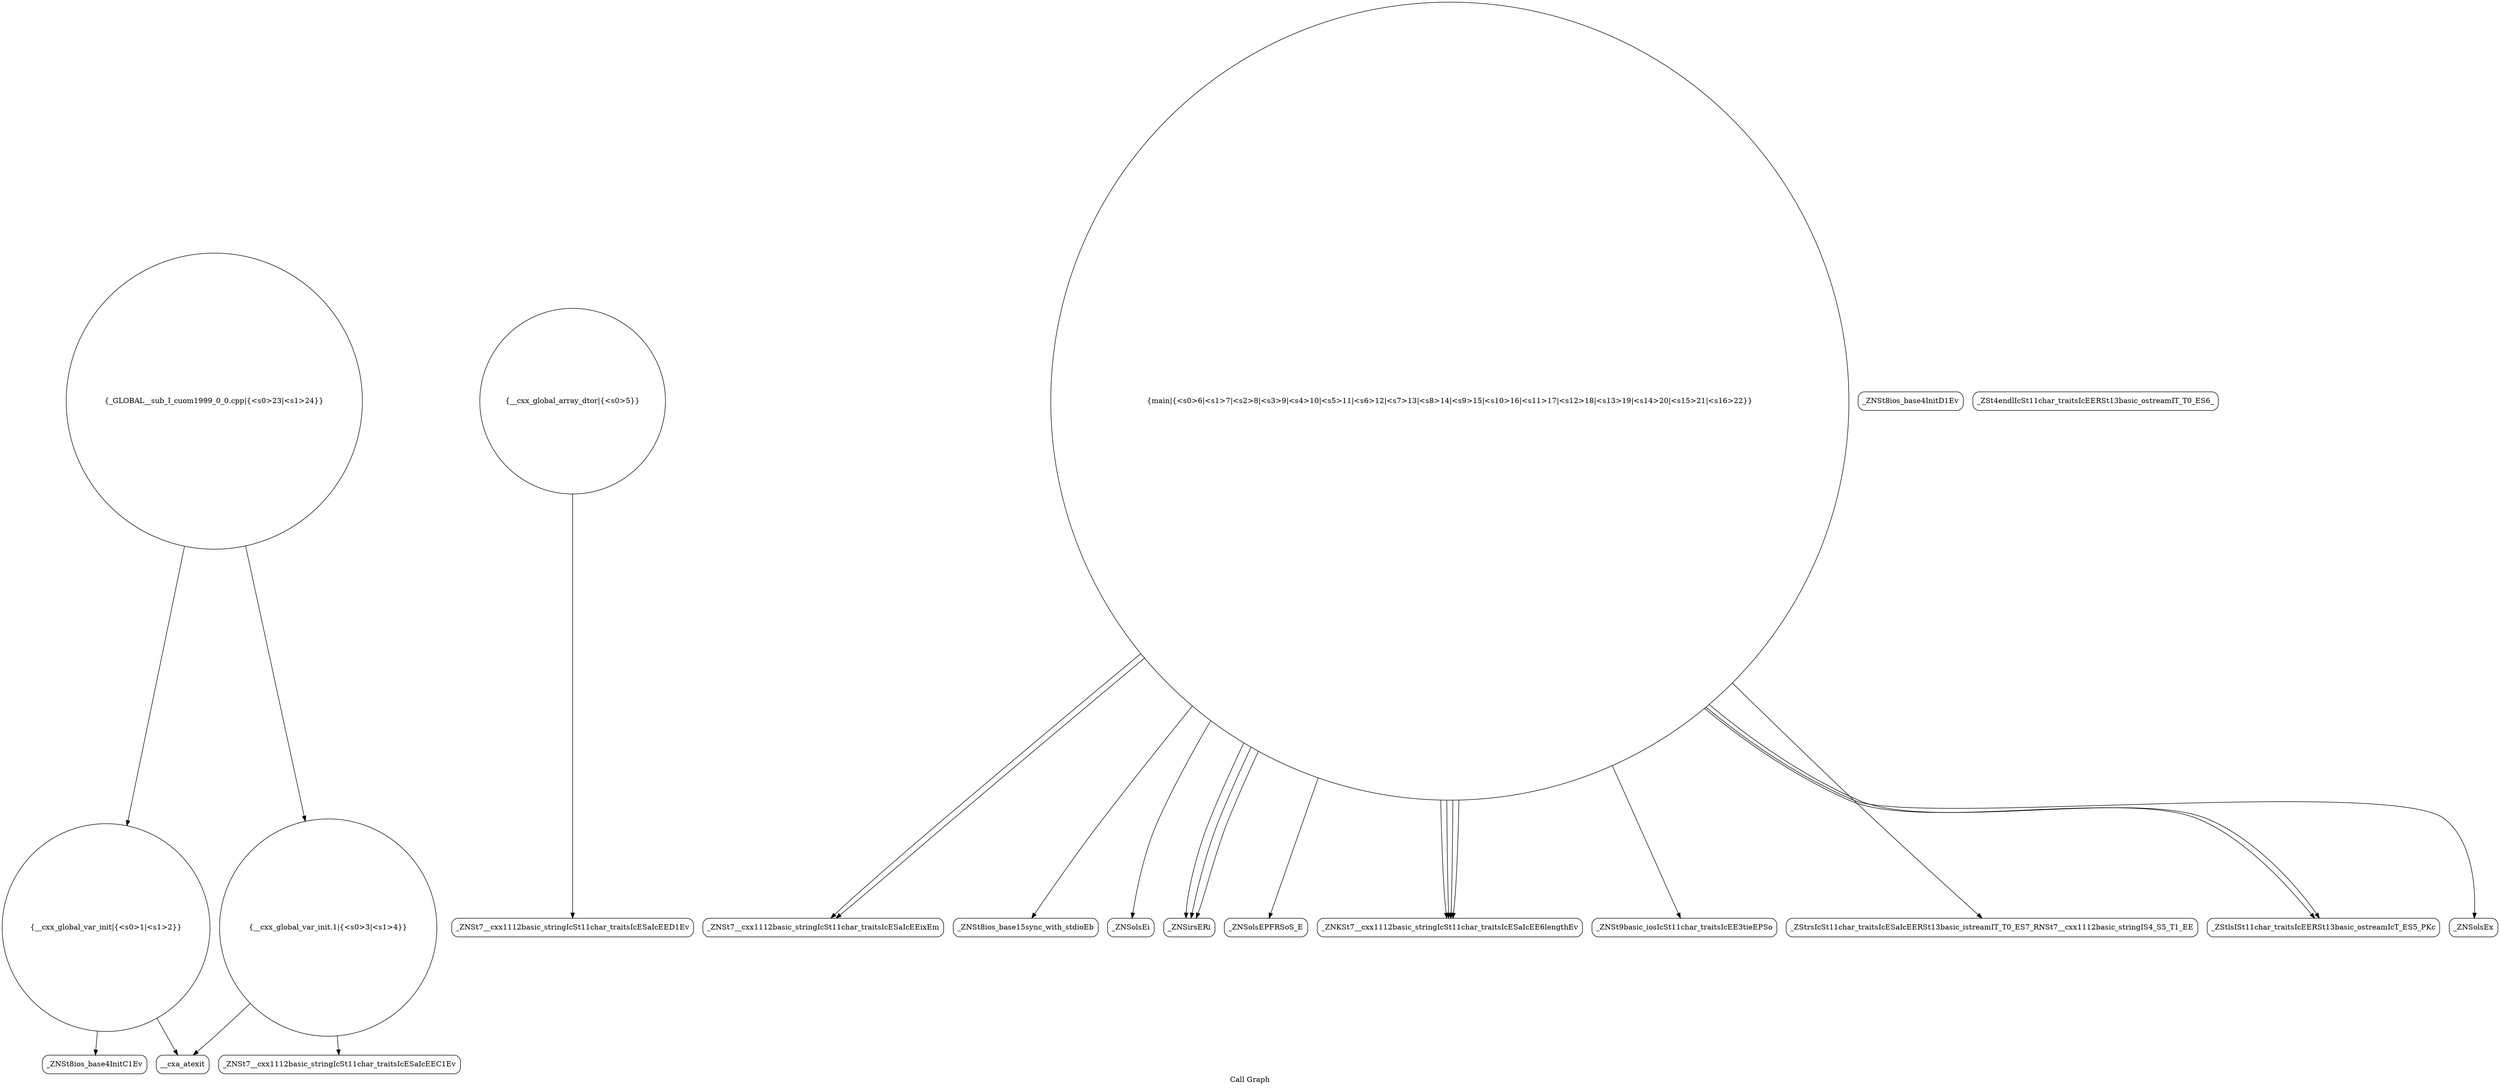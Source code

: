 digraph "Call Graph" {
	label="Call Graph";

	Node0x558772852990 [shape=record,shape=circle,label="{__cxx_global_var_init|{<s0>1|<s1>2}}"];
	Node0x558772852990:s0 -> Node0x558772852e20[color=black];
	Node0x558772852990:s1 -> Node0x558772852f20[color=black];
	Node0x558772853120 [shape=record,shape=Mrecord,label="{_ZNSt7__cxx1112basic_stringIcSt11char_traitsIcESaIcEED1Ev}"];
	Node0x5587728534a0 [shape=record,shape=Mrecord,label="{_ZNSt7__cxx1112basic_stringIcSt11char_traitsIcESaIcEEixEm}"];
	Node0x558772852ea0 [shape=record,shape=Mrecord,label="{_ZNSt8ios_base4InitD1Ev}"];
	Node0x558772853220 [shape=record,shape=Mrecord,label="{_ZNSt8ios_base15sync_with_stdioEb}"];
	Node0x5587728535a0 [shape=record,shape=Mrecord,label="{_ZNSolsEi}"];
	Node0x558772852fa0 [shape=record,shape=circle,label="{__cxx_global_var_init.1|{<s0>3|<s1>4}}"];
	Node0x558772852fa0:s0 -> Node0x558772853020[color=black];
	Node0x558772852fa0:s1 -> Node0x558772852f20[color=black];
	Node0x558772853320 [shape=record,shape=Mrecord,label="{_ZNSirsERi}"];
	Node0x5587728536a0 [shape=record,shape=Mrecord,label="{_ZNSolsEPFRSoS_E}"];
	Node0x5587728530a0 [shape=record,shape=circle,label="{__cxx_global_array_dtor|{<s0>5}}"];
	Node0x5587728530a0:s0 -> Node0x558772853120[color=black];
	Node0x558772853420 [shape=record,shape=Mrecord,label="{_ZNKSt7__cxx1112basic_stringIcSt11char_traitsIcESaIcEE6lengthEv}"];
	Node0x5587728537a0 [shape=record,shape=circle,label="{_GLOBAL__sub_I_cuom1999_0_0.cpp|{<s0>23|<s1>24}}"];
	Node0x5587728537a0:s0 -> Node0x558772852990[color=black];
	Node0x5587728537a0:s1 -> Node0x558772852fa0[color=black];
	Node0x558772852e20 [shape=record,shape=Mrecord,label="{_ZNSt8ios_base4InitC1Ev}"];
	Node0x5587728531a0 [shape=record,shape=circle,label="{main|{<s0>6|<s1>7|<s2>8|<s3>9|<s4>10|<s5>11|<s6>12|<s7>13|<s8>14|<s9>15|<s10>16|<s11>17|<s12>18|<s13>19|<s14>20|<s15>21|<s16>22}}"];
	Node0x5587728531a0:s0 -> Node0x558772853220[color=black];
	Node0x5587728531a0:s1 -> Node0x5587728532a0[color=black];
	Node0x5587728531a0:s2 -> Node0x558772853320[color=black];
	Node0x5587728531a0:s3 -> Node0x558772853320[color=black];
	Node0x5587728531a0:s4 -> Node0x558772853320[color=black];
	Node0x5587728531a0:s5 -> Node0x5587728533a0[color=black];
	Node0x5587728531a0:s6 -> Node0x558772853420[color=black];
	Node0x5587728531a0:s7 -> Node0x558772853420[color=black];
	Node0x5587728531a0:s8 -> Node0x558772853420[color=black];
	Node0x5587728531a0:s9 -> Node0x5587728534a0[color=black];
	Node0x5587728531a0:s10 -> Node0x5587728534a0[color=black];
	Node0x5587728531a0:s11 -> Node0x558772853420[color=black];
	Node0x5587728531a0:s12 -> Node0x558772853520[color=black];
	Node0x5587728531a0:s13 -> Node0x5587728535a0[color=black];
	Node0x5587728531a0:s14 -> Node0x558772853520[color=black];
	Node0x5587728531a0:s15 -> Node0x558772853620[color=black];
	Node0x5587728531a0:s16 -> Node0x5587728536a0[color=black];
	Node0x558772853520 [shape=record,shape=Mrecord,label="{_ZStlsISt11char_traitsIcEERSt13basic_ostreamIcT_ES5_PKc}"];
	Node0x558772852f20 [shape=record,shape=Mrecord,label="{__cxa_atexit}"];
	Node0x5587728532a0 [shape=record,shape=Mrecord,label="{_ZNSt9basic_iosIcSt11char_traitsIcEE3tieEPSo}"];
	Node0x558772853620 [shape=record,shape=Mrecord,label="{_ZNSolsEx}"];
	Node0x558772853020 [shape=record,shape=Mrecord,label="{_ZNSt7__cxx1112basic_stringIcSt11char_traitsIcESaIcEEC1Ev}"];
	Node0x5587728533a0 [shape=record,shape=Mrecord,label="{_ZStrsIcSt11char_traitsIcESaIcEERSt13basic_istreamIT_T0_ES7_RNSt7__cxx1112basic_stringIS4_S5_T1_EE}"];
	Node0x558772853720 [shape=record,shape=Mrecord,label="{_ZSt4endlIcSt11char_traitsIcEERSt13basic_ostreamIT_T0_ES6_}"];
}
